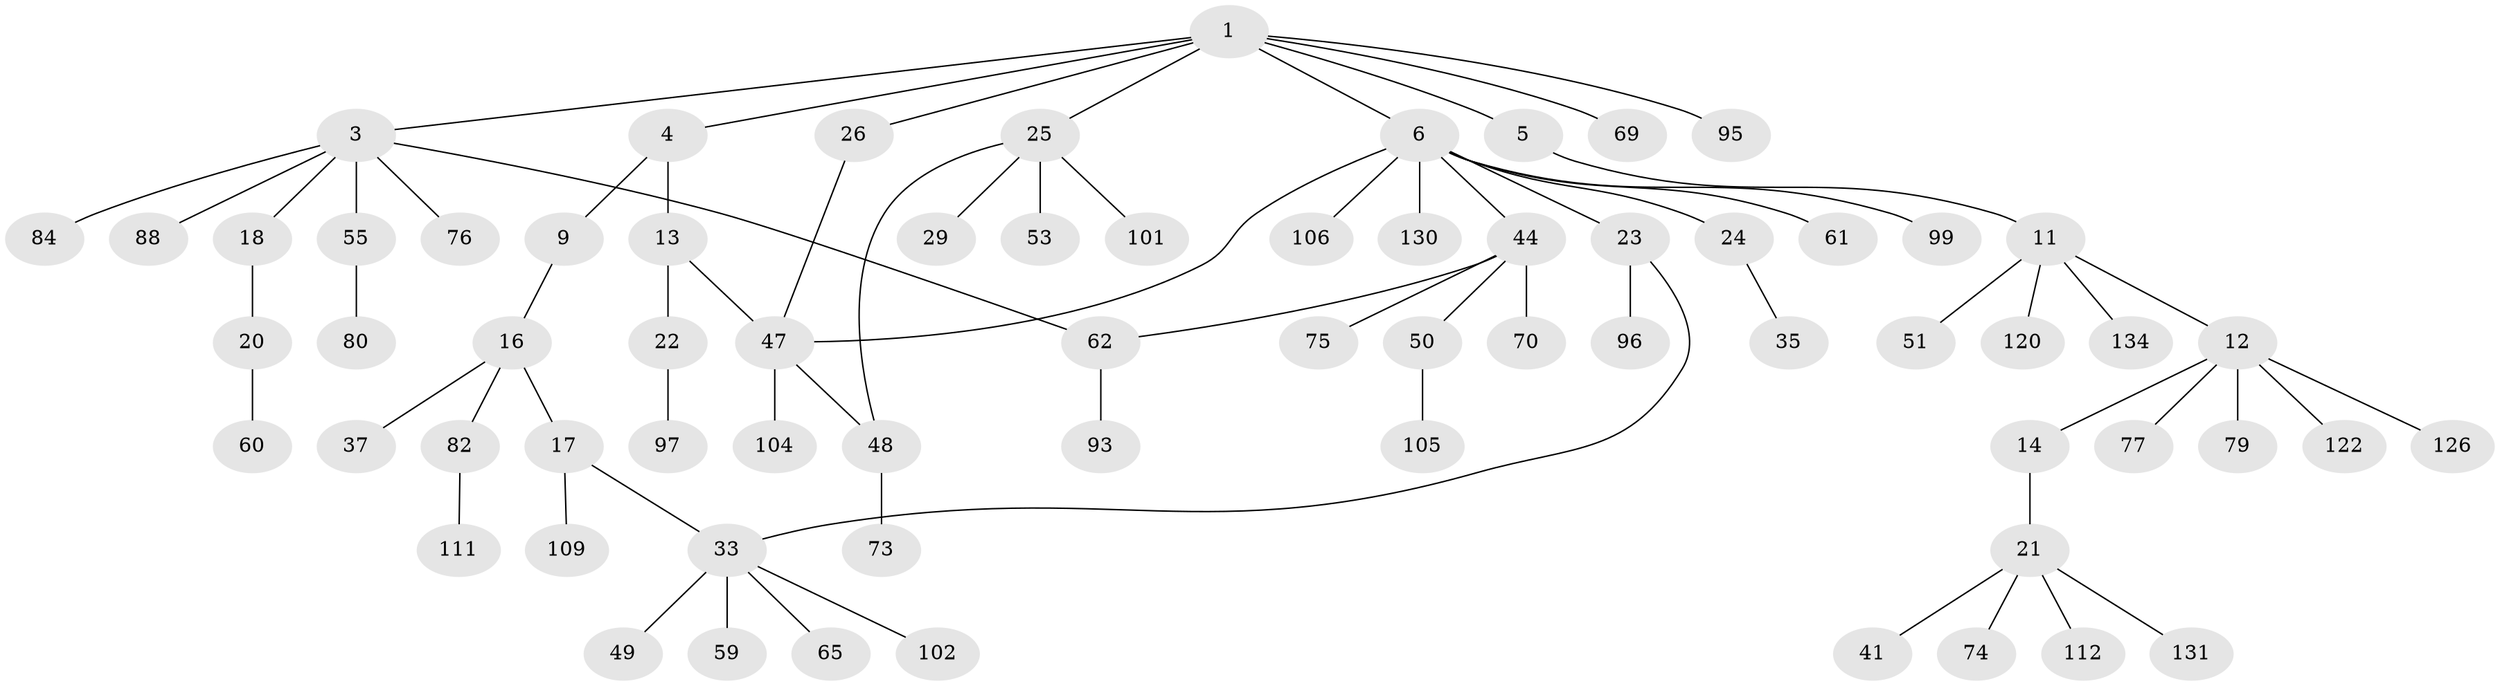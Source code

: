 // original degree distribution, {4: 0.07971014492753623, 5: 0.036231884057971016, 6: 0.028985507246376812, 3: 0.13768115942028986, 7: 0.007246376811594203, 1: 0.4855072463768116, 2: 0.2246376811594203}
// Generated by graph-tools (version 1.1) at 2025/13/03/09/25 04:13:24]
// undirected, 69 vertices, 73 edges
graph export_dot {
graph [start="1"]
  node [color=gray90,style=filled];
  1 [super="+15+2+43"];
  3 [super="+10+52+27+8+34"];
  4 [super="+124+129"];
  5 [super="+121"];
  6 [super="+54+7+30"];
  9 [super="+81+113"];
  11 [super="+85"];
  12;
  13 [super="+31"];
  14 [super="+115+116"];
  16;
  17;
  18 [super="+42"];
  20;
  21 [super="+32"];
  22;
  23;
  24;
  25 [super="+38"];
  26;
  29 [super="+83+87"];
  33 [super="+40+36+56+63"];
  35;
  37;
  41;
  44 [super="+68"];
  47;
  48 [super="+90"];
  49;
  50;
  51;
  53 [super="+127"];
  55;
  59;
  60;
  61;
  62 [super="+86+67"];
  65;
  69 [super="+107"];
  70;
  73;
  74 [super="+92"];
  75 [super="+138"];
  76 [super="+89"];
  77;
  79;
  80 [super="+125+114"];
  82;
  84;
  88;
  93;
  95 [super="+136"];
  96;
  97 [super="+128"];
  99;
  101 [super="+135"];
  102;
  104;
  105;
  106;
  109 [super="+119"];
  111;
  112;
  120;
  122;
  126;
  130;
  131;
  134;
  1 -- 26;
  1 -- 69;
  1 -- 25;
  1 -- 3;
  1 -- 4;
  1 -- 5;
  1 -- 6;
  1 -- 95;
  3 -- 88;
  3 -- 55;
  3 -- 18;
  3 -- 84;
  3 -- 76;
  3 -- 62;
  4 -- 9;
  4 -- 13;
  5 -- 11;
  6 -- 24;
  6 -- 61;
  6 -- 130;
  6 -- 99;
  6 -- 23;
  6 -- 106;
  6 -- 44;
  6 -- 47;
  9 -- 16;
  11 -- 12;
  11 -- 51;
  11 -- 120;
  11 -- 134;
  12 -- 14;
  12 -- 77;
  12 -- 79;
  12 -- 122;
  12 -- 126;
  13 -- 22;
  13 -- 47;
  14 -- 21;
  16 -- 17;
  16 -- 37;
  16 -- 82;
  17 -- 33;
  17 -- 109;
  18 -- 20;
  20 -- 60;
  21 -- 41;
  21 -- 131;
  21 -- 112;
  21 -- 74;
  22 -- 97;
  23 -- 96;
  23 -- 33;
  24 -- 35;
  25 -- 29;
  25 -- 101;
  25 -- 48;
  25 -- 53;
  26 -- 47;
  33 -- 65;
  33 -- 49 [weight=2];
  33 -- 102;
  33 -- 59;
  44 -- 50;
  44 -- 62;
  44 -- 75;
  44 -- 70;
  47 -- 104;
  47 -- 48;
  48 -- 73;
  50 -- 105;
  55 -- 80;
  62 -- 93;
  82 -- 111;
}
